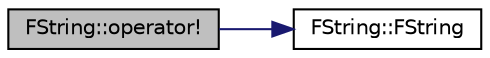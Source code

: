 digraph "FString::operator!"
{
 // INTERACTIVE_SVG=YES
  edge [fontname="Helvetica",fontsize="10",labelfontname="Helvetica",labelfontsize="10"];
  node [fontname="Helvetica",fontsize="10",shape=record];
  rankdir="LR";
  Node29 [label="FString::operator!",height=0.2,width=0.4,color="black", fillcolor="grey75", style="filled", fontcolor="black"];
  Node29 -> Node30 [color="midnightblue",fontsize="10",style="solid",fontname="Helvetica"];
  Node30 [label="FString::FString",height=0.2,width=0.4,color="black", fillcolor="white", style="filled",URL="$class_f_string.html#acc6e2ac6135356e2b8b909ff61bf668c",tooltip="Constructeur à valeur vide {2, \"\" }. "];
}
